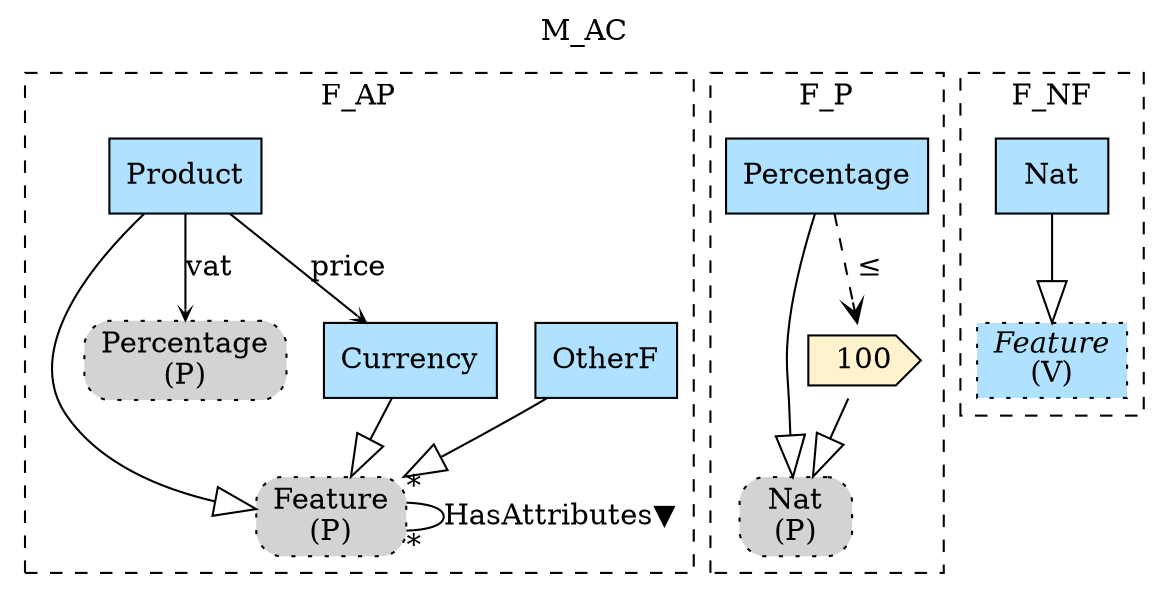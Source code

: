 digraph {graph[label=M_AC,labelloc=tl,labelfontsize=12];
subgraph cluster_F_AP{style=dashed;label=F_AP;
"OtherF"[shape=record,fillcolor=lightskyblue1,style = filled,label="OtherF"];
"Product"[shape=record,fillcolor=lightskyblue1,style = filled,label="Product"];
"PFeature"[shape=box,fillcolor=lightgray,style ="rounded,filled,dotted",label=<Feature<br/>(P)>];
"PPercentage"[shape=box,fillcolor=lightgray,style ="rounded,filled,dotted",label=<Percentage<br/>(P)>];
"Currency"[shape=record,fillcolor=lightskyblue1,style = filled,label="Currency"];

"OtherF"->"PFeature"[arrowhead=onormal,arrowsize=2.0];
"Product"->"Currency"[label="price",arrowhead=vee,headlabel="",arrowsize=.5];
"Product"->"PPercentage"[label="vat",arrowhead=vee,headlabel="",arrowsize=.5];
"PFeature"->"PFeature"[label="HasAttributes▼",dir=none,taillabel="*",headlabel="*"];
"Product"->"PFeature"[arrowhead=onormal,arrowsize=2.0];
"Currency"->"PFeature"[arrowhead=onormal,arrowsize=2.0];

}


subgraph cluster_F_P{style=dashed;label=F_P;
"Percentage"[shape=record,fillcolor=lightskyblue1,style = filled,label="Percentage"];
"PNat"[shape=box,fillcolor=lightgray,style ="rounded,filled,dotted",label=<Nat<br/>(P)>];
"V100"[shape=cds,fillcolor="#FFF2CC",style = filled,label="100"];

"Percentage"->"PNat"[arrowhead=onormal,arrowsize=2.0];
"V100"->"PNat"[arrowhead=onormal,arrowsize=2.0];
"Percentage"->"V100"[arrowhead=vee,style=dashed,label=" ≤"];


}

subgraph cluster_F_NF{style=dashed;label=F_NF;
"Nat"[shape=record,fillcolor=lightskyblue1,style = filled,label="Nat"];
"Feature"[shape=record,fillcolor=lightskyblue1,style ="filled,dotted",label=<{<I>Feature</I><br/>(V)}>];

"Nat"->"Feature"[arrowhead=onormal,arrowsize=2.0];

}
}